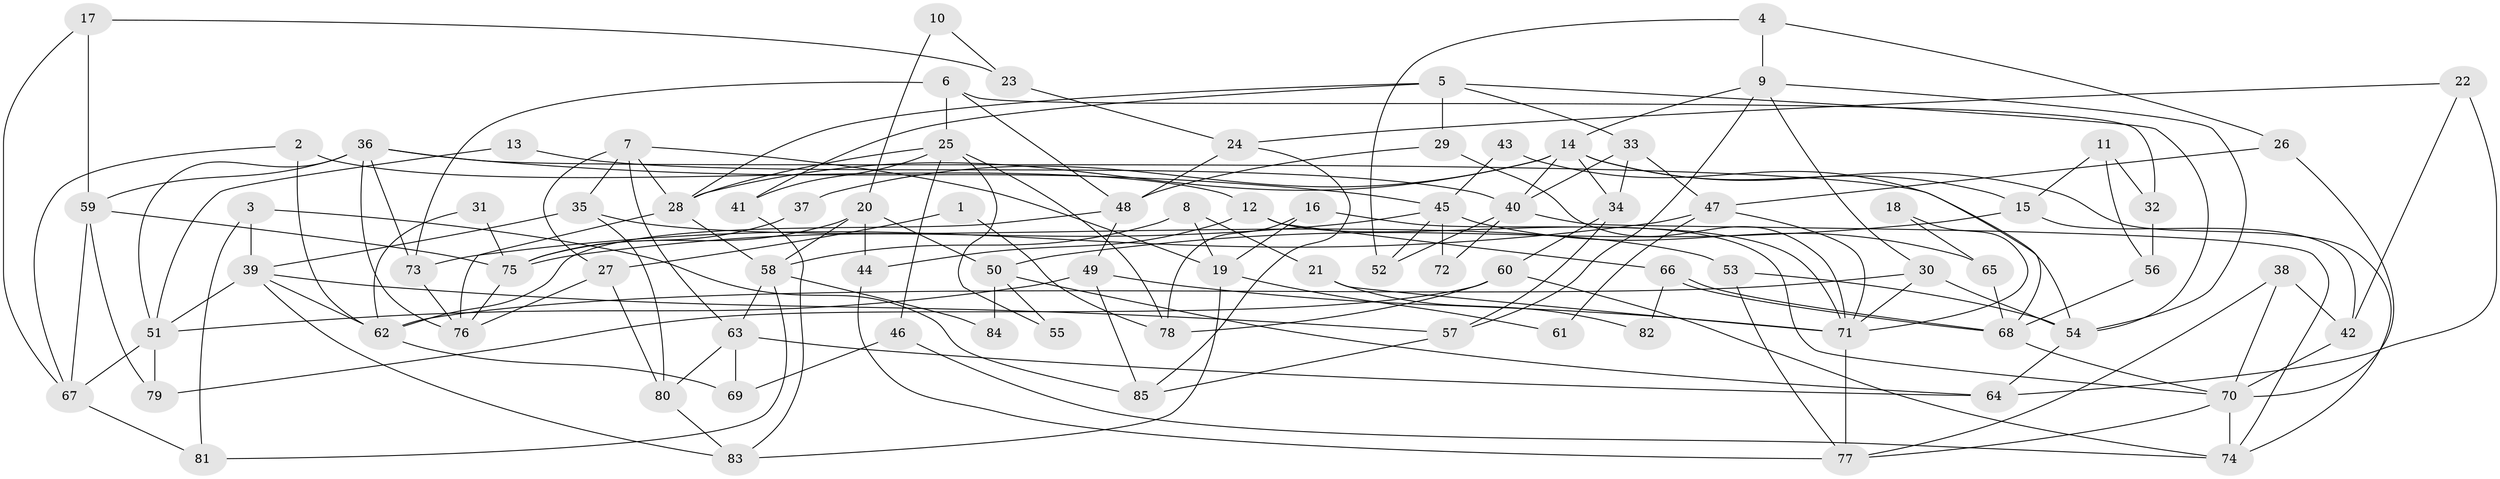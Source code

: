 // coarse degree distribution, {3: 0.20588235294117646, 2: 0.11764705882352941, 4: 0.14705882352941177, 5: 0.23529411764705882, 6: 0.08823529411764706, 7: 0.11764705882352941, 10: 0.058823529411764705, 9: 0.029411764705882353}
// Generated by graph-tools (version 1.1) at 2025/52/03/04/25 21:52:10]
// undirected, 85 vertices, 170 edges
graph export_dot {
graph [start="1"]
  node [color=gray90,style=filled];
  1;
  2;
  3;
  4;
  5;
  6;
  7;
  8;
  9;
  10;
  11;
  12;
  13;
  14;
  15;
  16;
  17;
  18;
  19;
  20;
  21;
  22;
  23;
  24;
  25;
  26;
  27;
  28;
  29;
  30;
  31;
  32;
  33;
  34;
  35;
  36;
  37;
  38;
  39;
  40;
  41;
  42;
  43;
  44;
  45;
  46;
  47;
  48;
  49;
  50;
  51;
  52;
  53;
  54;
  55;
  56;
  57;
  58;
  59;
  60;
  61;
  62;
  63;
  64;
  65;
  66;
  67;
  68;
  69;
  70;
  71;
  72;
  73;
  74;
  75;
  76;
  77;
  78;
  79;
  80;
  81;
  82;
  83;
  84;
  85;
  1 -- 78;
  1 -- 27;
  2 -- 62;
  2 -- 67;
  2 -- 12;
  3 -- 85;
  3 -- 39;
  3 -- 81;
  4 -- 9;
  4 -- 26;
  4 -- 52;
  5 -- 54;
  5 -- 29;
  5 -- 28;
  5 -- 33;
  5 -- 41;
  6 -- 25;
  6 -- 73;
  6 -- 32;
  6 -- 48;
  7 -- 27;
  7 -- 28;
  7 -- 19;
  7 -- 35;
  7 -- 63;
  8 -- 19;
  8 -- 58;
  8 -- 21;
  9 -- 14;
  9 -- 30;
  9 -- 54;
  9 -- 57;
  10 -- 20;
  10 -- 23;
  11 -- 32;
  11 -- 15;
  11 -- 56;
  12 -- 70;
  12 -- 44;
  12 -- 66;
  13 -- 40;
  13 -- 51;
  14 -- 28;
  14 -- 74;
  14 -- 15;
  14 -- 34;
  14 -- 37;
  14 -- 40;
  15 -- 50;
  15 -- 42;
  16 -- 78;
  16 -- 71;
  16 -- 19;
  17 -- 59;
  17 -- 67;
  17 -- 23;
  18 -- 65;
  18 -- 71;
  19 -- 61;
  19 -- 83;
  20 -- 75;
  20 -- 44;
  20 -- 50;
  20 -- 58;
  21 -- 71;
  21 -- 82;
  22 -- 24;
  22 -- 64;
  22 -- 42;
  23 -- 24;
  24 -- 85;
  24 -- 48;
  25 -- 41;
  25 -- 28;
  25 -- 46;
  25 -- 55;
  25 -- 78;
  26 -- 70;
  26 -- 47;
  27 -- 80;
  27 -- 76;
  28 -- 58;
  28 -- 76;
  29 -- 71;
  29 -- 48;
  30 -- 62;
  30 -- 54;
  30 -- 71;
  31 -- 62;
  31 -- 75;
  32 -- 56;
  33 -- 40;
  33 -- 34;
  33 -- 47;
  34 -- 57;
  34 -- 60;
  35 -- 53;
  35 -- 39;
  35 -- 80;
  36 -- 73;
  36 -- 59;
  36 -- 45;
  36 -- 51;
  36 -- 54;
  36 -- 76;
  37 -- 75;
  38 -- 42;
  38 -- 70;
  38 -- 77;
  39 -- 57;
  39 -- 51;
  39 -- 62;
  39 -- 83;
  40 -- 74;
  40 -- 52;
  40 -- 72;
  41 -- 83;
  42 -- 70;
  43 -- 68;
  43 -- 45;
  44 -- 77;
  45 -- 52;
  45 -- 65;
  45 -- 72;
  45 -- 75;
  46 -- 69;
  46 -- 74;
  47 -- 71;
  47 -- 61;
  47 -- 73;
  48 -- 49;
  48 -- 62;
  49 -- 71;
  49 -- 51;
  49 -- 85;
  50 -- 64;
  50 -- 55;
  50 -- 84;
  51 -- 67;
  51 -- 79;
  53 -- 77;
  53 -- 54;
  54 -- 64;
  56 -- 68;
  57 -- 85;
  58 -- 63;
  58 -- 81;
  58 -- 84;
  59 -- 75;
  59 -- 67;
  59 -- 79;
  60 -- 79;
  60 -- 74;
  60 -- 78;
  62 -- 69;
  63 -- 80;
  63 -- 64;
  63 -- 69;
  65 -- 68;
  66 -- 68;
  66 -- 68;
  66 -- 82;
  67 -- 81;
  68 -- 70;
  70 -- 74;
  70 -- 77;
  71 -- 77;
  73 -- 76;
  75 -- 76;
  80 -- 83;
}
